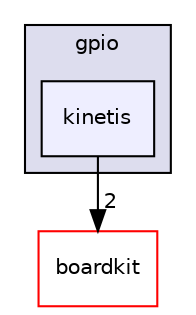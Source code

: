 digraph "drivers/gpio/kinetis" {
  compound=true
  node [ fontsize="10", fontname="Helvetica"];
  edge [ labelfontsize="10", labelfontname="Helvetica"];
  subgraph clusterdir_999ea29f6fe13f1ec5dc080b8071f0d8 {
    graph [ bgcolor="#ddddee", pencolor="black", label="gpio" fontname="Helvetica", fontsize="10", URL="dir_999ea29f6fe13f1ec5dc080b8071f0d8.html"]
  dir_807d981233a0048c225e9ae0c4de669d [shape=box, label="kinetis", style="filled", fillcolor="#eeeeff", pencolor="black", URL="dir_807d981233a0048c225e9ae0c4de669d.html"];
  }
  dir_6994211064bad48d3d63a6227f5100d6 [shape=box label="boardkit" fillcolor="white" style="filled" color="red" URL="dir_6994211064bad48d3d63a6227f5100d6.html"];
  dir_807d981233a0048c225e9ae0c4de669d->dir_6994211064bad48d3d63a6227f5100d6 [headlabel="2", labeldistance=1.5 headhref="dir_000079_000007.html"];
}
